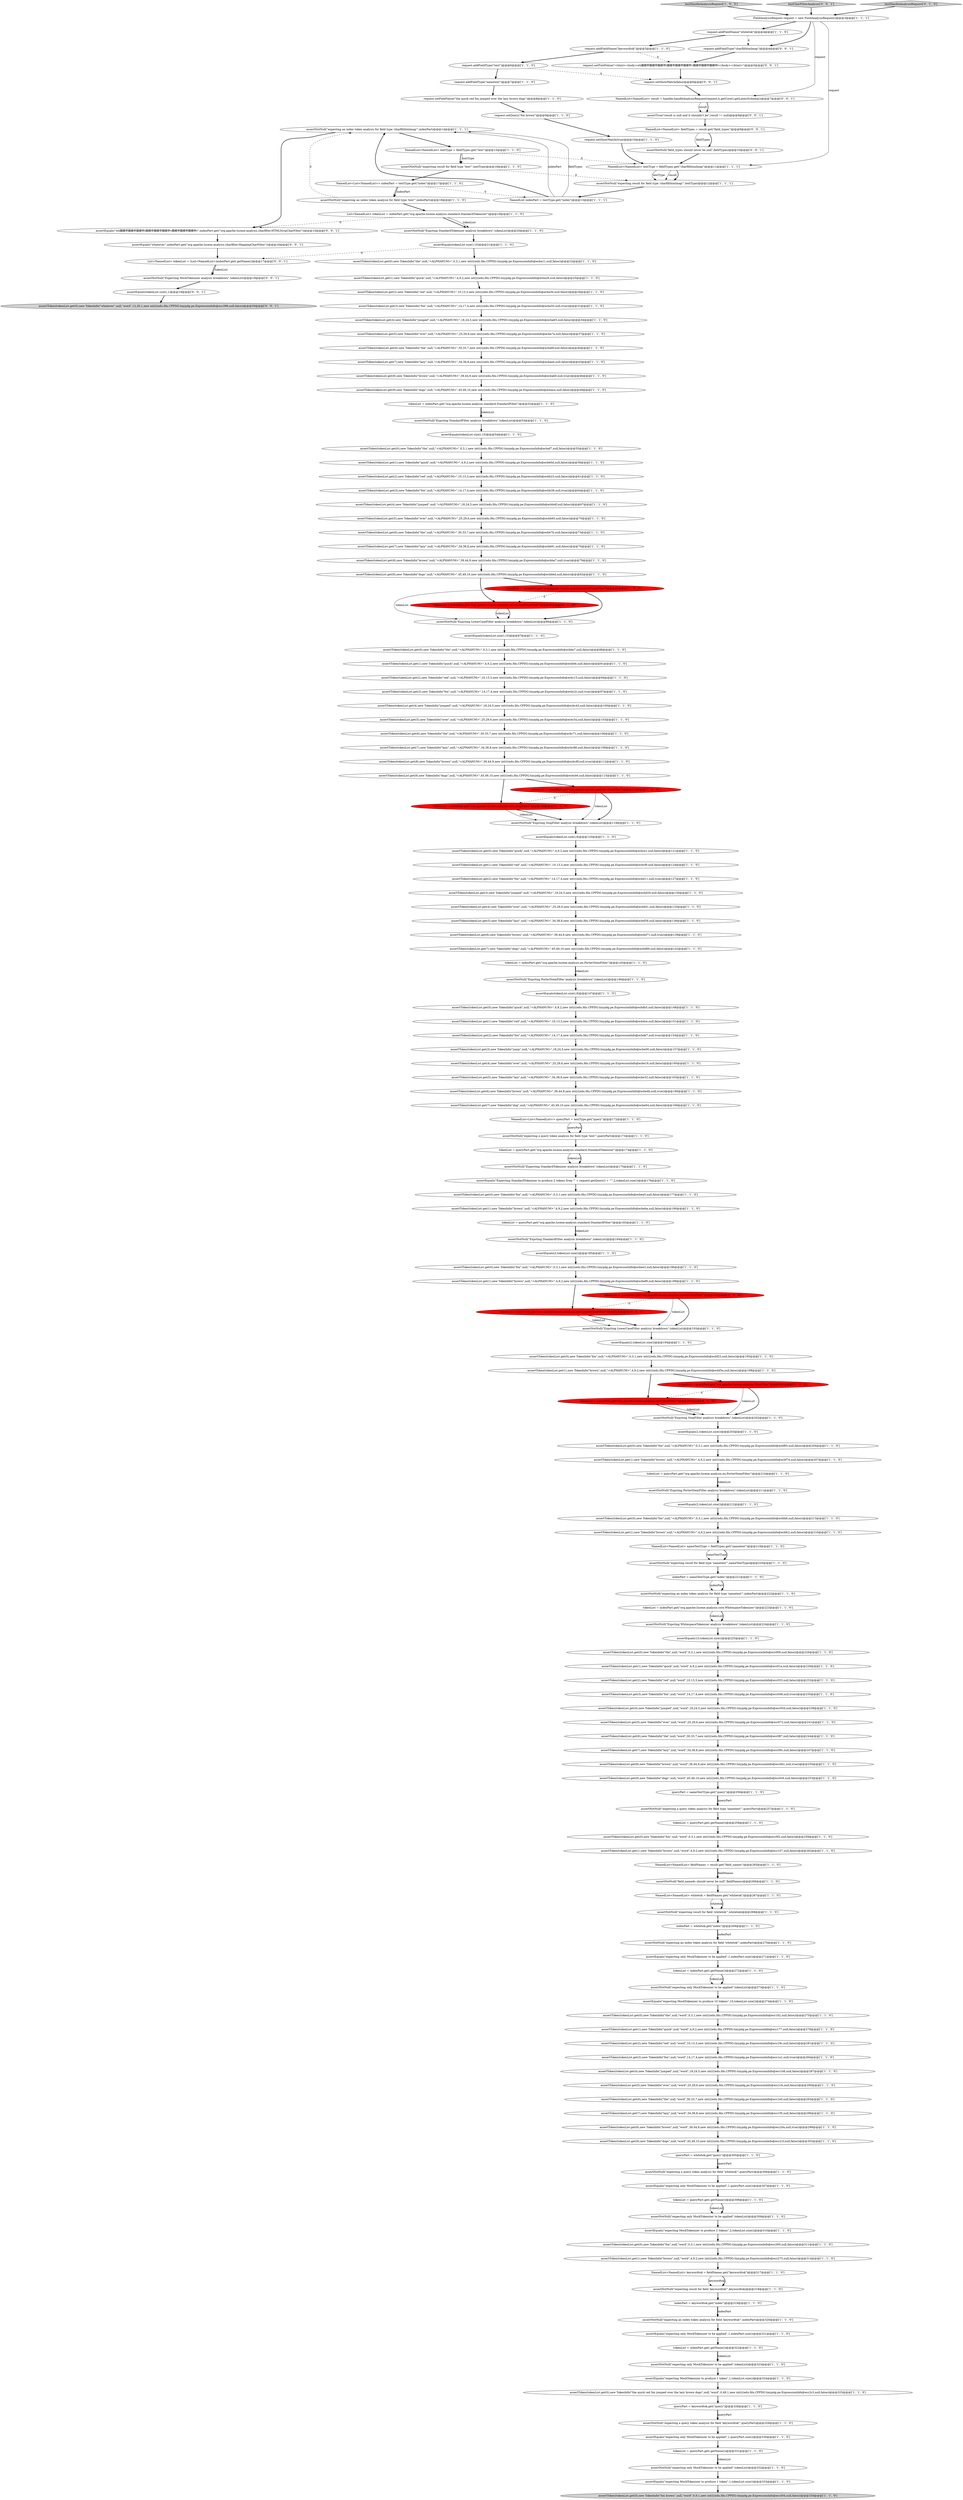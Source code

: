 digraph {
14 [style = filled, label = "tokenList = indexPart.get(\"org.apache.lucene.analysis.standard.StandardFilter\")@@@52@@@['1', '1', '0']", fillcolor = white, shape = ellipse image = "AAA0AAABBB1BBB"];
81 [style = filled, label = "assertToken(tokenList.get(7),new TokenInfo(\"lazy\",null,\"word\",34,38,8,new int((((edu.fdu.CPPDG.tinypdg.pe.ExpressionInfo@ecc1f5,null,false))@@@296@@@['1', '1', '0']", fillcolor = white, shape = ellipse image = "AAA0AAABBB1BBB"];
163 [style = filled, label = "assertToken(tokenList.get(1),new TokenInfo(\"quick\",null,\"word\",4,9,2,new int((((edu.fdu.CPPDG.tinypdg.pe.ExpressionInfo@ecc01e,null,false))@@@229@@@['1', '1', '0']", fillcolor = white, shape = ellipse image = "AAA0AAABBB1BBB"];
91 [style = filled, label = "assertToken(tokenList.get(8),new TokenInfo(\"brown\",null,\"word\",39,44,9,new int((((edu.fdu.CPPDG.tinypdg.pe.ExpressionInfo@ecc0b1,null,true))@@@250@@@['1', '1', '0']", fillcolor = white, shape = ellipse image = "AAA0AAABBB1BBB"];
143 [style = filled, label = "assertToken(tokenList.get(1),new TokenInfo(\"brown\",null,\"word\",4,9,2,new int((((edu.fdu.CPPDG.tinypdg.pe.ExpressionInfo@ecc107,null,false))@@@262@@@['1', '1', '0']", fillcolor = white, shape = ellipse image = "AAA0AAABBB1BBB"];
107 [style = filled, label = "assertToken(tokenList.get(5),new TokenInfo(\"over\",null,\"<ALPHANUM>\",25,29,6,new int((((edu.fdu.CPPDG.tinypdg.pe.ExpressionInfo@ecba7a,null,false))@@@37@@@['1', '1', '0']", fillcolor = white, shape = ellipse image = "AAA0AAABBB1BBB"];
188 [style = filled, label = "request.setFieldValue(\"<html><body>wh鐃緒申鐃緒申鐃緒申t鐃緒申鐃緒申鐃緒申v鐃緒申鐃緒申鐃緒申r</body></html>\")@@@5@@@['0', '0', '1']", fillcolor = white, shape = ellipse image = "AAA0AAABBB3BBB"];
59 [style = filled, label = "assertToken(tokenList.get(0),new TokenInfo(\"fox brown\",null,\"word\",0,9,1,new int((((edu.fdu.CPPDG.tinypdg.pe.ExpressionInfo@ecc304,null,false))@@@334@@@['1', '1', '0']", fillcolor = lightgray, shape = ellipse image = "AAA0AAABBB1BBB"];
189 [style = filled, label = "assertEquals(\"whatever\",indexPart.get(\"org.apache.lucene.analysis.charfilter.MappingCharFilter\"))@@@16@@@['0', '0', '1']", fillcolor = white, shape = ellipse image = "AAA0AAABBB3BBB"];
7 [style = filled, label = "assertToken(tokenList.get(3),new TokenInfo(\"fox\",null,\"<ALPHANUM>\",14,17,4,new int((((edu.fdu.CPPDG.tinypdg.pe.ExpressionInfo@ecba50,null,true))@@@31@@@['1', '1', '0']", fillcolor = white, shape = ellipse image = "AAA0AAABBB1BBB"];
0 [style = filled, label = "assertEquals(2,tokenList.size())@@@185@@@['1', '1', '0']", fillcolor = white, shape = ellipse image = "AAA0AAABBB1BBB"];
58 [style = filled, label = "assertToken(tokenList.get(1),new TokenInfo(\"brown\",null,\"<ALPHANUM>\",4,9,2,new int((((edu.fdu.CPPDG.tinypdg.pe.ExpressionInfo@ecbfc2,null,false))@@@216@@@['1', '1', '0']", fillcolor = white, shape = ellipse image = "AAA0AAABBB1BBB"];
45 [style = filled, label = "assertNotNull(\"expecting result for field type 'text'\",textType)@@@16@@@['1', '1', '0']", fillcolor = white, shape = ellipse image = "AAA0AAABBB1BBB"];
171 [style = filled, label = "tokenList = indexPart.get(\"org.apache.lucene.analysis.core.StopFilter\")@@@118@@@['0', '1', '0']", fillcolor = red, shape = ellipse image = "AAA1AAABBB2BBB"];
43 [style = filled, label = "assertToken(tokenList.get(1),new TokenInfo(\"brown\",null,\"<ALPHANUM>\",4,9,2,new int((((edu.fdu.CPPDG.tinypdg.pe.ExpressionInfo@ecbf3a,null,false))@@@198@@@['1', '1', '0']", fillcolor = white, shape = ellipse image = "AAA0AAABBB1BBB"];
88 [style = filled, label = "assertNotNull(\"Expcting StopFilter analysis breakdown\",tokenList)@@@119@@@['1', '1', '0']", fillcolor = white, shape = ellipse image = "AAA0AAABBB1BBB"];
148 [style = filled, label = "assertNotNull(\"expecting a query token analysis for field type 'text'\",queryPart)@@@173@@@['1', '1', '0']", fillcolor = white, shape = ellipse image = "AAA0AAABBB1BBB"];
156 [style = filled, label = "indexPart = whitetok.get(\"index\")@@@269@@@['1', '1', '0']", fillcolor = white, shape = ellipse image = "AAA0AAABBB1BBB"];
118 [style = filled, label = "assertNotNull(\"expecting only MockTokenizer to be applied\",tokenList)@@@332@@@['1', '1', '0']", fillcolor = white, shape = ellipse image = "AAA0AAABBB1BBB"];
123 [style = filled, label = "assertToken(tokenList.get(1),new TokenInfo(\"quick\",null,\"<ALPHANUM>\",4,9,2,new int((((edu.fdu.CPPDG.tinypdg.pe.ExpressionInfo@ecba26,null,false))@@@25@@@['1', '1', '0']", fillcolor = white, shape = ellipse image = "AAA0AAABBB1BBB"];
72 [style = filled, label = "tokenList = indexPart.get(.getName())@@@322@@@['1', '1', '0']", fillcolor = white, shape = ellipse image = "AAA0AAABBB1BBB"];
3 [style = filled, label = "assertToken(tokenList.get(6),new TokenInfo(\"the\",null,\"<ALPHANUM>\",30,33,7,new int((((edu.fdu.CPPDG.tinypdg.pe.ExpressionInfo@ecba8f,null,false))@@@40@@@['1', '1', '0']", fillcolor = white, shape = ellipse image = "AAA0AAABBB1BBB"];
46 [style = filled, label = "assertToken(tokenList.get(7),new TokenInfo(\"dog\",null,\"<ALPHANUM>\",45,49,10,new int((((edu.fdu.CPPDG.tinypdg.pe.ExpressionInfo@ecbe64,null,false))@@@169@@@['1', '1', '0']", fillcolor = white, shape = ellipse image = "AAA0AAABBB1BBB"];
65 [style = filled, label = "queryPart = whitetok.get(\"query\")@@@305@@@['1', '1', '0']", fillcolor = white, shape = ellipse image = "AAA0AAABBB1BBB"];
12 [style = filled, label = "testHandleAnalysisRequest['1', '0', '0']", fillcolor = lightgray, shape = diamond image = "AAA0AAABBB1BBB"];
136 [style = filled, label = "queryPart = keywordtok.get(\"query\")@@@328@@@['1', '1', '0']", fillcolor = white, shape = ellipse image = "AAA0AAABBB1BBB"];
26 [style = filled, label = "tokenList = indexPart.get(.getName())@@@272@@@['1', '1', '0']", fillcolor = white, shape = ellipse image = "AAA0AAABBB1BBB"];
19 [style = filled, label = "assertToken(tokenList.get(5),new TokenInfo(\"over\",null,\"<ALPHANUM>\",25,29,6,new int((((edu.fdu.CPPDG.tinypdg.pe.ExpressionInfo@ecbb65,null,false))@@@70@@@['1', '1', '0']", fillcolor = white, shape = ellipse image = "AAA0AAABBB1BBB"];
166 [style = filled, label = "NamedList<List<NamedList>> indexPart = textType.get(\"index\")@@@17@@@['1', '1', '0']", fillcolor = white, shape = ellipse image = "AAA0AAABBB1BBB"];
126 [style = filled, label = "assertEquals(tokenList.size(),10)@@@21@@@['1', '1', '0']", fillcolor = white, shape = ellipse image = "AAA0AAABBB1BBB"];
25 [style = filled, label = "assertEquals(\"expecting MockTokenizer to produce 2 tokens\",2,tokenList.size())@@@310@@@['1', '1', '0']", fillcolor = white, shape = ellipse image = "AAA0AAABBB1BBB"];
117 [style = filled, label = "assertNotNull(\"expecting a query token analysis for field type 'nametext'\",queryPart)@@@257@@@['1', '1', '0']", fillcolor = white, shape = ellipse image = "AAA0AAABBB1BBB"];
181 [style = filled, label = "NamedList<NamedList> result = handler.handleAnalysisRequest(request,h.getCore().getLatestSchema())@@@7@@@['0', '0', '1']", fillcolor = white, shape = ellipse image = "AAA0AAABBB3BBB"];
176 [style = filled, label = "List<NamedList> tokenList = (List<NamedList>)indexPart.get(.getName())@@@17@@@['0', '0', '1']", fillcolor = white, shape = ellipse image = "AAA0AAABBB3BBB"];
153 [style = filled, label = "assertToken(tokenList.get(3),new TokenInfo(\"jumped\",null,\"<ALPHANUM>\",18,24,5,new int((((edu.fdu.CPPDG.tinypdg.pe.ExpressionInfo@ecbd29,null,false))@@@130@@@['1', '1', '0']", fillcolor = white, shape = ellipse image = "AAA0AAABBB1BBB"];
57 [style = filled, label = "assertToken(tokenList.get(0),new TokenInfo(\"fox\",null,\"<ALPHANUM>\",0,3,1,new int((((edu.fdu.CPPDG.tinypdg.pe.ExpressionInfo@ecbf23,null,false))@@@195@@@['1', '1', '0']", fillcolor = white, shape = ellipse image = "AAA0AAABBB1BBB"];
77 [style = filled, label = "request.addFieldType(\"text\")@@@6@@@['1', '1', '0']", fillcolor = white, shape = ellipse image = "AAA0AAABBB1BBB"];
52 [style = filled, label = "assertToken(tokenList.get(8),new TokenInfo(\"brown\",null,\"<ALPHANUM>\",39,44,9,new int((((edu.fdu.CPPDG.tinypdg.pe.ExpressionInfo@ecbab9,null,true))@@@46@@@['1', '1', '0']", fillcolor = white, shape = ellipse image = "AAA0AAABBB1BBB"];
127 [style = filled, label = "assertToken(tokenList.get(9),new TokenInfo(\"dogs\",null,\"<ALPHANUM>\",45,49,10,new int((((edu.fdu.CPPDG.tinypdg.pe.ExpressionInfo@ecbbbd,null,false))@@@82@@@['1', '1', '0']", fillcolor = white, shape = ellipse image = "AAA0AAABBB1BBB"];
187 [style = filled, label = "NamedList<NamedList> fieldTypes = result.get(\"field_types\")@@@9@@@['0', '0', '1']", fillcolor = white, shape = ellipse image = "AAA0AAABBB3BBB"];
39 [style = filled, label = "assertToken(tokenList.get(8),new TokenInfo(\"brown\",null,\"word\",39,44,9,new int((((edu.fdu.CPPDG.tinypdg.pe.ExpressionInfo@ecc20a,null,true))@@@299@@@['1', '1', '0']", fillcolor = white, shape = ellipse image = "AAA0AAABBB1BBB"];
71 [style = filled, label = "assertToken(tokenList.get(1),new TokenInfo(\"brown\",null,\"<ALPHANUM>\",4,9,2,new int((((edu.fdu.CPPDG.tinypdg.pe.ExpressionInfo@ecbeba,null,false))@@@180@@@['1', '1', '0']", fillcolor = white, shape = ellipse image = "AAA0AAABBB1BBB"];
93 [style = filled, label = "tokenList = queryPart.get(.getName())@@@258@@@['1', '1', '0']", fillcolor = white, shape = ellipse image = "AAA0AAABBB1BBB"];
120 [style = filled, label = "assertNotNull(\"expecting result for field 'whitetok'\",whitetok)@@@268@@@['1', '1', '0']", fillcolor = white, shape = ellipse image = "AAA0AAABBB1BBB"];
85 [style = filled, label = "assertToken(tokenList.get(2),new TokenInfo(\"red\",null,\"word\",10,13,3,new int((((edu.fdu.CPPDG.tinypdg.pe.ExpressionInfo@ecc033,null,false))@@@232@@@['1', '1', '0']", fillcolor = white, shape = ellipse image = "AAA0AAABBB1BBB"];
144 [style = filled, label = "assertNotNull(\"expecting a query token analysis for field 'whitetok'\",queryPart)@@@306@@@['1', '1', '0']", fillcolor = white, shape = ellipse image = "AAA0AAABBB1BBB"];
152 [style = filled, label = "assertToken(tokenList.get(6),new TokenInfo(\"brown\",null,\"<ALPHANUM>\",39,44,9,new int((((edu.fdu.CPPDG.tinypdg.pe.ExpressionInfo@ecbd71,null,true))@@@139@@@['1', '1', '0']", fillcolor = white, shape = ellipse image = "AAA0AAABBB1BBB"];
64 [style = filled, label = "assertToken(tokenList.get(0),new TokenInfo(\"the quick red fox jumped over the lazy brown dogs\",null,\"word\",0,49,1,new int((((edu.fdu.CPPDG.tinypdg.pe.ExpressionInfo@ecc2c3,null,false))@@@325@@@['1', '1', '0']", fillcolor = white, shape = ellipse image = "AAA0AAABBB1BBB"];
182 [style = filled, label = "assertNotNull(\"field_types should never be null\",fieldTypes)@@@10@@@['0', '0', '1']", fillcolor = white, shape = ellipse image = "AAA0AAABBB3BBB"];
96 [style = filled, label = "assertToken(tokenList.get(0),new TokenInfo(\"the\",null,\"word\",0,3,1,new int((((edu.fdu.CPPDG.tinypdg.pe.ExpressionInfo@ecc009,null,false))@@@226@@@['1', '1', '0']", fillcolor = white, shape = ellipse image = "AAA0AAABBB1BBB"];
13 [style = filled, label = "assertToken(tokenList.get(7),new TokenInfo(\"lazy\",null,\"<ALPHANUM>\",34,38,8,new int((((edu.fdu.CPPDG.tinypdg.pe.ExpressionInfo@ecbc88,null,false))@@@109@@@['1', '1', '0']", fillcolor = white, shape = ellipse image = "AAA0AAABBB1BBB"];
30 [style = filled, label = "assertToken(tokenList.get(0),new TokenInfo(\"quick\",null,\"<ALPHANUM>\",4,9,2,new int((((edu.fdu.CPPDG.tinypdg.pe.ExpressionInfo@ecbce1,null,false))@@@121@@@['1', '1', '0']", fillcolor = white, shape = ellipse image = "AAA0AAABBB1BBB"];
20 [style = filled, label = "request.setFieldValue(\"the quick red fox jumped over the lazy brown dogs\")@@@8@@@['1', '1', '0']", fillcolor = white, shape = ellipse image = "AAA0AAABBB1BBB"];
116 [style = filled, label = "request.addFieldType(\"nametext\")@@@7@@@['1', '1', '0']", fillcolor = white, shape = ellipse image = "AAA0AAABBB1BBB"];
180 [style = filled, label = "request.addFieldType(\"charfilthtmlmap\")@@@4@@@['0', '0', '1']", fillcolor = white, shape = ellipse image = "AAA0AAABBB3BBB"];
92 [style = filled, label = "assertToken(tokenList.get(1),new TokenInfo(\"brown\",null,\"<ALPHANUM>\",4,9,2,new int((((edu.fdu.CPPDG.tinypdg.pe.ExpressionInfo@ecbef9,null,false))@@@189@@@['1', '1', '0']", fillcolor = white, shape = ellipse image = "AAA0AAABBB1BBB"];
134 [style = filled, label = "tokenList = queryPart.get(\"org.apache.lucene.analysis.standard.StandardTokenizer\")@@@174@@@['1', '1', '0']", fillcolor = white, shape = ellipse image = "AAA0AAABBB1BBB"];
165 [style = filled, label = "tokenList = queryPart.get(\"org.apache.lucene.analysis.standard.StandardFilter\")@@@183@@@['1', '1', '0']", fillcolor = white, shape = ellipse image = "AAA0AAABBB1BBB"];
51 [style = filled, label = "tokenList = indexPart.get(\"org.apache.lucene.analysis.LowerCaseFilter\")@@@85@@@['1', '0', '0']", fillcolor = red, shape = ellipse image = "AAA1AAABBB1BBB"];
18 [style = filled, label = "NamedList<NamedList> keywordtok = fieldNames.get(\"keywordtok\")@@@317@@@['1', '1', '0']", fillcolor = white, shape = ellipse image = "AAA0AAABBB1BBB"];
4 [style = filled, label = "assertToken(tokenList.get(6),new TokenInfo(\"the\",null,\"<ALPHANUM>\",30,33,7,new int((((edu.fdu.CPPDG.tinypdg.pe.ExpressionInfo@ecbb7b,null,false))@@@73@@@['1', '1', '0']", fillcolor = white, shape = ellipse image = "AAA0AAABBB1BBB"];
40 [style = filled, label = "assertToken(tokenList.get(3),new TokenInfo(\"fox\",null,\"<ALPHANUM>\",14,17,4,new int((((edu.fdu.CPPDG.tinypdg.pe.ExpressionInfo@ecbc2c,null,true))@@@97@@@['1', '1', '0']", fillcolor = white, shape = ellipse image = "AAA0AAABBB1BBB"];
8 [style = filled, label = "assertToken(tokenList.get(0),new TokenInfo(\"the\",null,\"<ALPHANUM>\",0,3,1,new int((((edu.fdu.CPPDG.tinypdg.pe.ExpressionInfo@ecbaf7,null,false))@@@55@@@['1', '1', '0']", fillcolor = white, shape = ellipse image = "AAA0AAABBB1BBB"];
178 [style = filled, label = "assertToken(tokenList.get(0),new TokenInfo(\"whatever\",null,\"word\",12,20,1,new int((((edu.fdu.CPPDG.tinypdg.pe.ExpressionInfo@ecc396,null,false))@@@20@@@['0', '0', '1']", fillcolor = lightgray, shape = ellipse image = "AAA0AAABBB3BBB"];
9 [style = filled, label = "assertToken(tokenList.get(3),new TokenInfo(\"fox\",null,\"<ALPHANUM>\",14,17,4,new int((((edu.fdu.CPPDG.tinypdg.pe.ExpressionInfo@ecbb39,null,true))@@@64@@@['1', '1', '0']", fillcolor = white, shape = ellipse image = "AAA0AAABBB1BBB"];
151 [style = filled, label = "assertToken(tokenList.get(1),new TokenInfo(\"quick\",null,\"<ALPHANUM>\",4,9,2,new int((((edu.fdu.CPPDG.tinypdg.pe.ExpressionInfo@ecbb0d,null,false))@@@58@@@['1', '1', '0']", fillcolor = white, shape = ellipse image = "AAA0AAABBB1BBB"];
110 [style = filled, label = "NamedList<NamedList> textType = fieldTypes.get(\"charfilthtmlmap\")@@@11@@@['1', '1', '1']", fillcolor = white, shape = ellipse image = "AAA0AAABBB1BBB"];
87 [style = filled, label = "assertToken(tokenList.get(4),new TokenInfo(\"jumped\",null,\"<ALPHANUM>\",18,24,5,new int((((edu.fdu.CPPDG.tinypdg.pe.ExpressionInfo@ecbc43,null,false))@@@100@@@['1', '1', '0']", fillcolor = white, shape = ellipse image = "AAA0AAABBB1BBB"];
169 [style = filled, label = "request.setQuery(\"fox brown\")@@@9@@@['1', '1', '0']", fillcolor = white, shape = ellipse image = "AAA0AAABBB1BBB"];
86 [style = filled, label = "assertToken(tokenList.get(4),new TokenInfo(\"over\",null,\"<ALPHANUM>\",25,29,6,new int((((edu.fdu.CPPDG.tinypdg.pe.ExpressionInfo@ecbd41,null,false))@@@133@@@['1', '1', '0']", fillcolor = white, shape = ellipse image = "AAA0AAABBB1BBB"];
31 [style = filled, label = "assertToken(tokenList.get(7),new TokenInfo(\"lazy\",null,\"<ALPHANUM>\",34,38,8,new int((((edu.fdu.CPPDG.tinypdg.pe.ExpressionInfo@ecbb91,null,false))@@@76@@@['1', '1', '0']", fillcolor = white, shape = ellipse image = "AAA0AAABBB1BBB"];
32 [style = filled, label = "assertToken(tokenList.get(0),new TokenInfo(\"quick\",null,\"<ALPHANUM>\",4,9,2,new int((((edu.fdu.CPPDG.tinypdg.pe.ExpressionInfo@ecbdb5,null,false))@@@148@@@['1', '1', '0']", fillcolor = white, shape = ellipse image = "AAA0AAABBB1BBB"];
48 [style = filled, label = "assertEquals(\"expecting only MockTokenizer to be applied\",1,indexPart.size())@@@321@@@['1', '1', '0']", fillcolor = white, shape = ellipse image = "AAA0AAABBB1BBB"];
114 [style = filled, label = "assertNotNull(\"expecting result for field type 'nametext'\",nameTextType)@@@220@@@['1', '1', '0']", fillcolor = white, shape = ellipse image = "AAA0AAABBB1BBB"];
129 [style = filled, label = "assertNotNull(\"expecting an index token analysis for field 'whitetok'\",indexPart)@@@270@@@['1', '1', '0']", fillcolor = white, shape = ellipse image = "AAA0AAABBB1BBB"];
36 [style = filled, label = "assertToken(tokenList.get(4),new TokenInfo(\"jumped\",null,\"<ALPHANUM>\",18,24,5,new int((((edu.fdu.CPPDG.tinypdg.pe.ExpressionInfo@ecba65,null,false))@@@34@@@['1', '1', '0']", fillcolor = white, shape = ellipse image = "AAA0AAABBB1BBB"];
101 [style = filled, label = "assertToken(tokenList.get(9),new TokenInfo(\"dogs\",null,\"<ALPHANUM>\",45,49,10,new int((((edu.fdu.CPPDG.tinypdg.pe.ExpressionInfo@ecbace,null,false))@@@49@@@['1', '1', '0']", fillcolor = white, shape = ellipse image = "AAA0AAABBB1BBB"];
56 [style = filled, label = "assertEquals(\"expecting only MockTokenizer to be applied\",1,indexPart.size())@@@271@@@['1', '1', '0']", fillcolor = white, shape = ellipse image = "AAA0AAABBB1BBB"];
76 [style = filled, label = "assertToken(tokenList.get(5),new TokenInfo(\"over\",null,\"<ALPHANUM>\",25,29,6,new int((((edu.fdu.CPPDG.tinypdg.pe.ExpressionInfo@ecbc5a,null,false))@@@103@@@['1', '1', '0']", fillcolor = white, shape = ellipse image = "AAA0AAABBB1BBB"];
10 [style = filled, label = "NamedList<NamedList> fieldNames = result.get(\"field_names\")@@@265@@@['1', '1', '0']", fillcolor = white, shape = ellipse image = "AAA0AAABBB1BBB"];
106 [style = filled, label = "assertNotNull(\"expecting an index token analysis for field type 'nametext'\",indexPart)@@@222@@@['1', '1', '0']", fillcolor = white, shape = ellipse image = "AAA0AAABBB1BBB"];
159 [style = filled, label = "assertToken(tokenList.get(0),new TokenInfo(\"the\",null,\"<ALPHANUM>\",0,3,1,new int((((edu.fdu.CPPDG.tinypdg.pe.ExpressionInfo@ecbbe7,null,false))@@@88@@@['1', '1', '0']", fillcolor = white, shape = ellipse image = "AAA0AAABBB1BBB"];
161 [style = filled, label = "assertEquals(tokenList.size(),8)@@@120@@@['1', '1', '0']", fillcolor = white, shape = ellipse image = "AAA0AAABBB1BBB"];
124 [style = filled, label = "assertToken(tokenList.get(3),new TokenInfo(\"jump\",null,\"<ALPHANUM>\",18,24,5,new int((((edu.fdu.CPPDG.tinypdg.pe.ExpressionInfo@ecbe00,null,false))@@@157@@@['1', '1', '0']", fillcolor = white, shape = ellipse image = "AAA0AAABBB1BBB"];
21 [style = filled, label = "assertEquals(tokenList.size(),10)@@@54@@@['1', '1', '0']", fillcolor = white, shape = ellipse image = "AAA0AAABBB1BBB"];
49 [style = filled, label = "assertNotNull(\"Expcting PorterStemFilter analysis breakdown\",tokenList)@@@146@@@['1', '1', '0']", fillcolor = white, shape = ellipse image = "AAA0AAABBB1BBB"];
142 [style = filled, label = "queryPart = nameTextType.get(\"query\")@@@256@@@['1', '1', '0']", fillcolor = white, shape = ellipse image = "AAA0AAABBB1BBB"];
170 [style = filled, label = "assertEquals(\"expecting MockTokenizer to produce 1 token\",1,tokenList.size())@@@324@@@['1', '1', '0']", fillcolor = white, shape = ellipse image = "AAA0AAABBB1BBB"];
55 [style = filled, label = "assertNotNull(\"Expcting PorterStemFilter analysis breakdown\",tokenList)@@@211@@@['1', '1', '0']", fillcolor = white, shape = ellipse image = "AAA0AAABBB1BBB"];
34 [style = filled, label = "assertToken(tokenList.get(7),new TokenInfo(\"dogs\",null,\"<ALPHANUM>\",45,49,10,new int((((edu.fdu.CPPDG.tinypdg.pe.ExpressionInfo@ecbd89,null,false))@@@142@@@['1', '1', '0']", fillcolor = white, shape = ellipse image = "AAA0AAABBB1BBB"];
63 [style = filled, label = "assertEquals(10,tokenList.size())@@@225@@@['1', '1', '0']", fillcolor = white, shape = ellipse image = "AAA0AAABBB1BBB"];
149 [style = filled, label = "assertEquals(\"expecting only MockTokenizer to be applied\",1,queryPart.size())@@@330@@@['1', '1', '0']", fillcolor = white, shape = ellipse image = "AAA0AAABBB1BBB"];
1 [style = filled, label = "assertToken(tokenList.get(6),new TokenInfo(\"the\",null,\"word\",30,33,7,new int((((edu.fdu.CPPDG.tinypdg.pe.ExpressionInfo@ecc087,null,false))@@@244@@@['1', '1', '0']", fillcolor = white, shape = ellipse image = "AAA0AAABBB1BBB"];
184 [style = filled, label = "assertEquals(\"wh鐃緒申鐃緒申鐃緒申t鐃緒申鐃緒申鐃緒申v鐃緒申鐃緒申鐃緒申r\",indexPart.get(\"org.apache.lucene.analysis.charfilter.HTMLStripCharFilter\"))@@@15@@@['0', '0', '1']", fillcolor = white, shape = ellipse image = "AAA0AAABBB3BBB"];
155 [style = filled, label = "assertToken(tokenList.get(1),new TokenInfo(\"red\",null,\"<ALPHANUM>\",10,13,3,new int((((edu.fdu.CPPDG.tinypdg.pe.ExpressionInfo@ecbcf9,null,false))@@@124@@@['1', '1', '0']", fillcolor = white, shape = ellipse image = "AAA0AAABBB1BBB"];
160 [style = filled, label = "assertToken(tokenList.get(2),new TokenInfo(\"red\",null,\"<ALPHANUM>\",10,13,3,new int((((edu.fdu.CPPDG.tinypdg.pe.ExpressionInfo@ecbc15,null,false))@@@94@@@['1', '1', '0']", fillcolor = white, shape = ellipse image = "AAA0AAABBB1BBB"];
128 [style = filled, label = "indexPart = nameTextType.get(\"index\")@@@221@@@['1', '1', '0']", fillcolor = white, shape = ellipse image = "AAA0AAABBB1BBB"];
125 [style = filled, label = "assertToken(tokenList.get(0),new TokenInfo(\"the\",null,\"<ALPHANUM>\",0,3,1,new int((((edu.fdu.CPPDG.tinypdg.pe.ExpressionInfo@ecba11,null,false))@@@22@@@['1', '1', '0']", fillcolor = white, shape = ellipse image = "AAA0AAABBB1BBB"];
162 [style = filled, label = "assertToken(tokenList.get(8),new TokenInfo(\"brown\",null,\"<ALPHANUM>\",39,44,9,new int((((edu.fdu.CPPDG.tinypdg.pe.ExpressionInfo@ecbc9f,null,true))@@@112@@@['1', '1', '0']", fillcolor = white, shape = ellipse image = "AAA0AAABBB1BBB"];
24 [style = filled, label = "tokenList = indexPart.get(\"org.apache.lucene.analysis.en.PorterStemFilter\")@@@145@@@['1', '1', '0']", fillcolor = white, shape = ellipse image = "AAA0AAABBB1BBB"];
89 [style = filled, label = "assertNotNull(\"Expcting StandardTokenizer analysis breakdown\",tokenList)@@@20@@@['1', '1', '0']", fillcolor = white, shape = ellipse image = "AAA0AAABBB1BBB"];
139 [style = filled, label = "assertToken(tokenList.get(2),new TokenInfo(\"red\",null,\"<ALPHANUM>\",10,13,3,new int((((edu.fdu.CPPDG.tinypdg.pe.ExpressionInfo@ecbb23,null,false))@@@61@@@['1', '1', '0']", fillcolor = white, shape = ellipse image = "AAA0AAABBB1BBB"];
68 [style = filled, label = "assertEquals(\"expecting MockTokenizer to produce 10 tokens\",10,tokenList.size())@@@274@@@['1', '1', '0']", fillcolor = white, shape = ellipse image = "AAA0AAABBB1BBB"];
138 [style = filled, label = "assertToken(tokenList.get(0),new TokenInfo(\"fox\",null,\"<ALPHANUM>\",0,3,1,new int((((edu.fdu.CPPDG.tinypdg.pe.ExpressionInfo@ecbfa9,null,false))@@@213@@@['1', '1', '0']", fillcolor = white, shape = ellipse image = "AAA0AAABBB1BBB"];
113 [style = filled, label = "assertNotNull(\"Expecting StandardTokenizer analysis breakdown\",tokenList)@@@175@@@['1', '1', '0']", fillcolor = white, shape = ellipse image = "AAA0AAABBB1BBB"];
172 [style = filled, label = "tokenList = indexPart.get(\"org.apache.lucene.analysis.core.LowerCaseFilter\")@@@85@@@['0', '1', '0']", fillcolor = red, shape = ellipse image = "AAA1AAABBB2BBB"];
16 [style = filled, label = "assertToken(tokenList.get(6),new TokenInfo(\"brown\",null,\"<ALPHANUM>\",39,44,9,new int((((edu.fdu.CPPDG.tinypdg.pe.ExpressionInfo@ecbe4b,null,true))@@@166@@@['1', '1', '0']", fillcolor = white, shape = ellipse image = "AAA0AAABBB1BBB"];
174 [style = filled, label = "tokenList = queryPart.get(\"org.apache.lucene.analysis.core.StopFilter\")@@@201@@@['0', '1', '0']", fillcolor = red, shape = ellipse image = "AAA1AAABBB2BBB"];
2 [style = filled, label = "assertToken(tokenList.get(9),new TokenInfo(\"dogs\",null,\"word\",45,49,10,new int((((edu.fdu.CPPDG.tinypdg.pe.ExpressionInfo@ecc0c6,null,false))@@@253@@@['1', '1', '0']", fillcolor = white, shape = ellipse image = "AAA0AAABBB1BBB"];
11 [style = filled, label = "assertNotNull(\"expecting a query token analysis for field 'keywordtok'\",queryPart)@@@329@@@['1', '1', '0']", fillcolor = white, shape = ellipse image = "AAA0AAABBB1BBB"];
186 [style = filled, label = "assertEquals(tokenList.size(),1)@@@19@@@['0', '0', '1']", fillcolor = white, shape = ellipse image = "AAA0AAABBB3BBB"];
35 [style = filled, label = "assertToken(tokenList.get(6),new TokenInfo(\"the\",null,\"word\",30,33,7,new int((((edu.fdu.CPPDG.tinypdg.pe.ExpressionInfo@ecc1e0,null,false))@@@293@@@['1', '1', '0']", fillcolor = white, shape = ellipse image = "AAA0AAABBB1BBB"];
80 [style = filled, label = "assertToken(tokenList.get(5),new TokenInfo(\"lazy\",null,\"<ALPHANUM>\",34,38,8,new int((((edu.fdu.CPPDG.tinypdg.pe.ExpressionInfo@ecbd59,null,false))@@@136@@@['1', '1', '0']", fillcolor = white, shape = ellipse image = "AAA0AAABBB1BBB"];
17 [style = filled, label = "tokenList = queryPart.get(.getName())@@@331@@@['1', '1', '0']", fillcolor = white, shape = ellipse image = "AAA0AAABBB1BBB"];
122 [style = filled, label = "assertNotNull(\"expecting an index token analysis for field 'keywordtok'\",indexPart)@@@320@@@['1', '1', '0']", fillcolor = white, shape = ellipse image = "AAA0AAABBB1BBB"];
74 [style = filled, label = "assertEquals(\"Expecting StandardTokenizer to produce 2 tokens from '\" + request.getQuery() + \"'\",2,tokenList.size())@@@176@@@['1', '1', '0']", fillcolor = white, shape = ellipse image = "AAA0AAABBB1BBB"];
130 [style = filled, label = "assertNotNull(\"expecting only MockTokenizer to be applied\",tokenList)@@@273@@@['1', '1', '0']", fillcolor = white, shape = ellipse image = "AAA0AAABBB1BBB"];
15 [style = filled, label = "assertToken(tokenList.get(8),new TokenInfo(\"brown\",null,\"<ALPHANUM>\",39,44,9,new int((((edu.fdu.CPPDG.tinypdg.pe.ExpressionInfo@ecbba7,null,true))@@@79@@@['1', '1', '0']", fillcolor = white, shape = ellipse image = "AAA0AAABBB1BBB"];
167 [style = filled, label = "assertEquals(tokenList.size(),10)@@@87@@@['1', '1', '0']", fillcolor = white, shape = ellipse image = "AAA0AAABBB1BBB"];
147 [style = filled, label = "assertToken(tokenList.get(2),new TokenInfo(\"fox\",null,\"<ALPHANUM>\",14,17,4,new int((((edu.fdu.CPPDG.tinypdg.pe.ExpressionInfo@ecbd11,null,true))@@@127@@@['1', '1', '0']", fillcolor = white, shape = ellipse image = "AAA0AAABBB1BBB"];
157 [style = filled, label = "assertToken(tokenList.get(7),new TokenInfo(\"lazy\",null,\"<ALPHANUM>\",34,38,8,new int((((edu.fdu.CPPDG.tinypdg.pe.ExpressionInfo@ecbaa4,null,false))@@@43@@@['1', '1', '0']", fillcolor = white, shape = ellipse image = "AAA0AAABBB1BBB"];
145 [style = filled, label = "assertToken(tokenList.get(1),new TokenInfo(\"quick\",null,\"<ALPHANUM>\",4,9,2,new int((((edu.fdu.CPPDG.tinypdg.pe.ExpressionInfo@ecbbfe,null,false))@@@91@@@['1', '1', '0']", fillcolor = white, shape = ellipse image = "AAA0AAABBB1BBB"];
54 [style = filled, label = "request.addFieldName(\"keywordtok\")@@@5@@@['1', '1', '0']", fillcolor = white, shape = ellipse image = "AAA0AAABBB1BBB"];
104 [style = filled, label = "assertToken(tokenList.get(5),new TokenInfo(\"over\",null,\"word\",25,29,6,new int((((edu.fdu.CPPDG.tinypdg.pe.ExpressionInfo@ecc1cb,null,false))@@@290@@@['1', '1', '0']", fillcolor = white, shape = ellipse image = "AAA0AAABBB1BBB"];
83 [style = filled, label = "tokenList = queryPart.get(\"org.apache.lucene.analysis.en.PorterStemFilter\")@@@210@@@['1', '1', '0']", fillcolor = white, shape = ellipse image = "AAA0AAABBB1BBB"];
60 [style = filled, label = "assertToken(tokenList.get(1),new TokenInfo(\"brown\",null,\"<ALPHANUM>\",4,9,2,new int((((edu.fdu.CPPDG.tinypdg.pe.ExpressionInfo@ecbf7d,null,false))@@@207@@@['1', '1', '0']", fillcolor = white, shape = ellipse image = "AAA0AAABBB1BBB"];
50 [style = filled, label = "assertEquals(2,tokenList.size())@@@194@@@['1', '1', '0']", fillcolor = white, shape = ellipse image = "AAA0AAABBB1BBB"];
70 [style = filled, label = "assertToken(tokenList.get(0),new TokenInfo(\"fox\",null,\"<ALPHANUM>\",0,3,1,new int((((edu.fdu.CPPDG.tinypdg.pe.ExpressionInfo@ecbea5,null,false))@@@177@@@['1', '1', '0']", fillcolor = white, shape = ellipse image = "AAA0AAABBB1BBB"];
84 [style = filled, label = "assertToken(tokenList.get(0),new TokenInfo(\"fox\",null,\"word\",0,3,1,new int((((edu.fdu.CPPDG.tinypdg.pe.ExpressionInfo@ecc260,null,false))@@@311@@@['1', '1', '0']", fillcolor = white, shape = ellipse image = "AAA0AAABBB1BBB"];
131 [style = filled, label = "assertToken(tokenList.get(0),new TokenInfo(\"the\",null,\"word\",0,3,1,new int((((edu.fdu.CPPDG.tinypdg.pe.ExpressionInfo@ecc162,null,false))@@@275@@@['1', '1', '0']", fillcolor = white, shape = ellipse image = "AAA0AAABBB1BBB"];
105 [style = filled, label = "assertEquals(2,tokenList.size())@@@203@@@['1', '1', '0']", fillcolor = white, shape = ellipse image = "AAA0AAABBB1BBB"];
100 [style = filled, label = "assertEquals(2,tokenList.size())@@@212@@@['1', '1', '0']", fillcolor = white, shape = ellipse image = "AAA0AAABBB1BBB"];
185 [style = filled, label = "testCharFilterAnalysis['0', '0', '1']", fillcolor = lightgray, shape = diamond image = "AAA0AAABBB3BBB"];
28 [style = filled, label = "assertEquals(\"expecting MockTokenizer to produce 1 token\",1,tokenList.size())@@@333@@@['1', '1', '0']", fillcolor = white, shape = ellipse image = "AAA0AAABBB1BBB"];
73 [style = filled, label = "assertNotNull(\"Expcting StandardFilter analysis breakdown\",tokenList)@@@53@@@['1', '1', '0']", fillcolor = white, shape = ellipse image = "AAA0AAABBB1BBB"];
115 [style = filled, label = "NamedList indexPart = textType.get(\"index\")@@@13@@@['1', '1', '1']", fillcolor = white, shape = ellipse image = "AAA0AAABBB1BBB"];
47 [style = filled, label = "assertToken(tokenList.get(1),new TokenInfo(\"brown\",null,\"word\",4,9,2,new int((((edu.fdu.CPPDG.tinypdg.pe.ExpressionInfo@ecc275,null,false))@@@314@@@['1', '1', '0']", fillcolor = white, shape = ellipse image = "AAA0AAABBB1BBB"];
133 [style = filled, label = "assertToken(tokenList.get(3),new TokenInfo(\"fox\",null,\"word\",14,17,4,new int((((edu.fdu.CPPDG.tinypdg.pe.ExpressionInfo@ecc1a1,null,true))@@@284@@@['1', '1', '0']", fillcolor = white, shape = ellipse image = "AAA0AAABBB1BBB"];
42 [style = filled, label = "assertToken(tokenList.get(1),new TokenInfo(\"red\",null,\"<ALPHANUM>\",10,13,3,new int((((edu.fdu.CPPDG.tinypdg.pe.ExpressionInfo@ecbdce,null,false))@@@151@@@['1', '1', '0']", fillcolor = white, shape = ellipse image = "AAA0AAABBB1BBB"];
173 [style = filled, label = "tokenList = queryPart.get(\"org.apache.lucene.analysis.core.LowerCaseFilter\")@@@192@@@['0', '1', '0']", fillcolor = red, shape = ellipse image = "AAA1AAABBB2BBB"];
95 [style = filled, label = "assertToken(tokenList.get(1),new TokenInfo(\"quick\",null,\"word\",4,9,2,new int((((edu.fdu.CPPDG.tinypdg.pe.ExpressionInfo@ecc177,null,false))@@@278@@@['1', '1', '0']", fillcolor = white, shape = ellipse image = "AAA0AAABBB1BBB"];
135 [style = filled, label = "assertToken(tokenList.get(4),new TokenInfo(\"jumped\",null,\"word\",18,24,5,new int((((edu.fdu.CPPDG.tinypdg.pe.ExpressionInfo@ecc1b6,null,false))@@@287@@@['1', '1', '0']", fillcolor = white, shape = ellipse image = "AAA0AAABBB1BBB"];
29 [style = filled, label = "assertNotNull(\"expecting result for field 'keywordtok'\",keywordtok)@@@318@@@['1', '1', '0']", fillcolor = white, shape = ellipse image = "AAA0AAABBB1BBB"];
109 [style = filled, label = "request.setShowMatch(true)@@@10@@@['1', '1', '0']", fillcolor = white, shape = ellipse image = "AAA0AAABBB1BBB"];
38 [style = filled, label = "assertEquals(tokenList.size(),8)@@@147@@@['1', '1', '0']", fillcolor = white, shape = ellipse image = "AAA0AAABBB1BBB"];
98 [style = filled, label = "NamedList<NamedList> whitetok = fieldNames.get(\"whitetok\")@@@267@@@['1', '1', '0']", fillcolor = white, shape = ellipse image = "AAA0AAABBB1BBB"];
175 [style = filled, label = "testHandleAnalysisRequest['0', '1', '0']", fillcolor = lightgray, shape = diamond image = "AAA0AAABBB2BBB"];
168 [style = filled, label = "indexPart = keywordtok.get(\"index\")@@@319@@@['1', '1', '0']", fillcolor = white, shape = ellipse image = "AAA0AAABBB1BBB"];
121 [style = filled, label = "assertEquals(\"expecting only MockTokenizer to be applied\",1,queryPart.size())@@@307@@@['1', '1', '0']", fillcolor = white, shape = ellipse image = "AAA0AAABBB1BBB"];
75 [style = filled, label = "assertToken(tokenList.get(2),new TokenInfo(\"red\",null,\"word\",10,13,3,new int((((edu.fdu.CPPDG.tinypdg.pe.ExpressionInfo@ecc18c,null,false))@@@281@@@['1', '1', '0']", fillcolor = white, shape = ellipse image = "AAA0AAABBB1BBB"];
97 [style = filled, label = "tokenList = indexPart.get(\"org.apache.lucene.analysis.core.WhitespaceTokenizer\")@@@223@@@['1', '1', '0']", fillcolor = white, shape = ellipse image = "AAA0AAABBB1BBB"];
146 [style = filled, label = "assertToken(tokenList.get(9),new TokenInfo(\"dogs\",null,\"<ALPHANUM>\",45,49,10,new int((((edu.fdu.CPPDG.tinypdg.pe.ExpressionInfo@ecbcb6,null,false))@@@115@@@['1', '1', '0']", fillcolor = white, shape = ellipse image = "AAA0AAABBB1BBB"];
67 [style = filled, label = "NamedList<NamedList> nameTextType = fieldTypes.get(\"nametext\")@@@219@@@['1', '1', '0']", fillcolor = white, shape = ellipse image = "AAA0AAABBB1BBB"];
94 [style = filled, label = "assertToken(tokenList.get(2),new TokenInfo(\"fox\",null,\"<ALPHANUM>\",14,17,4,new int((((edu.fdu.CPPDG.tinypdg.pe.ExpressionInfo@ecbde7,null,true))@@@154@@@['1', '1', '0']", fillcolor = white, shape = ellipse image = "AAA0AAABBB1BBB"];
164 [style = filled, label = "assertNotNull(\"field_nameds should never be null\",fieldNames)@@@266@@@['1', '1', '0']", fillcolor = white, shape = ellipse image = "AAA0AAABBB1BBB"];
158 [style = filled, label = "assertToken(tokenList.get(0),new TokenInfo(\"fox\",null,\"<ALPHANUM>\",0,3,1,new int((((edu.fdu.CPPDG.tinypdg.pe.ExpressionInfo@ecbf65,null,false))@@@204@@@['1', '1', '0']", fillcolor = white, shape = ellipse image = "AAA0AAABBB1BBB"];
82 [style = filled, label = "assertNotNull(\"expecting only MockTokenizer to be applied\",tokenList)@@@323@@@['1', '1', '0']", fillcolor = white, shape = ellipse image = "AAA0AAABBB1BBB"];
111 [style = filled, label = "NamedList<List<NamedList>> queryPart = textType.get(\"query\")@@@172@@@['1', '1', '0']", fillcolor = white, shape = ellipse image = "AAA0AAABBB1BBB"];
102 [style = filled, label = "assertNotNull(\"expecting an index token analysis for field type 'charfilthtmlmap'\",indexPart)@@@14@@@['1', '1', '1']", fillcolor = white, shape = ellipse image = "AAA0AAABBB1BBB"];
108 [style = filled, label = "tokenList = queryPart.get(.getName())@@@308@@@['1', '1', '0']", fillcolor = white, shape = ellipse image = "AAA0AAABBB1BBB"];
79 [style = filled, label = "tokenList = indexPart.get(\"org.apache.lucene.analysis.StopFilter\")@@@118@@@['1', '0', '0']", fillcolor = red, shape = ellipse image = "AAA1AAABBB1BBB"];
61 [style = filled, label = "assertToken(tokenList.get(3),new TokenInfo(\"fox\",null,\"word\",14,17,4,new int((((edu.fdu.CPPDG.tinypdg.pe.ExpressionInfo@ecc048,null,true))@@@235@@@['1', '1', '0']", fillcolor = white, shape = ellipse image = "AAA0AAABBB1BBB"];
5 [style = filled, label = "assertNotNull(\"Expcting LowerCaseFilter analysis breakdown\",tokenList)@@@86@@@['1', '1', '0']", fillcolor = white, shape = ellipse image = "AAA0AAABBB1BBB"];
33 [style = filled, label = "FieldAnalysisRequest request = new FieldAnalysisRequest()@@@3@@@['1', '1', '1']", fillcolor = white, shape = ellipse image = "AAA0AAABBB1BBB"];
150 [style = filled, label = "assertToken(tokenList.get(2),new TokenInfo(\"red\",null,\"<ALPHANUM>\",10,13,3,new int((((edu.fdu.CPPDG.tinypdg.pe.ExpressionInfo@ecba3b,null,false))@@@28@@@['1', '1', '0']", fillcolor = white, shape = ellipse image = "AAA0AAABBB1BBB"];
179 [style = filled, label = "request.setShowMatch(false)@@@6@@@['0', '0', '1']", fillcolor = white, shape = ellipse image = "AAA0AAABBB3BBB"];
183 [style = filled, label = "assertTrue(\"result is null and it shouldn't be\",result != null)@@@8@@@['0', '0', '1']", fillcolor = white, shape = ellipse image = "AAA0AAABBB3BBB"];
27 [style = filled, label = "assertToken(tokenList.get(4),new TokenInfo(\"over\",null,\"<ALPHANUM>\",25,29,6,new int((((edu.fdu.CPPDG.tinypdg.pe.ExpressionInfo@ecbe19,null,false))@@@160@@@['1', '1', '0']", fillcolor = white, shape = ellipse image = "AAA0AAABBB1BBB"];
140 [style = filled, label = "assertToken(tokenList.get(6),new TokenInfo(\"the\",null,\"<ALPHANUM>\",30,33,7,new int((((edu.fdu.CPPDG.tinypdg.pe.ExpressionInfo@ecbc71,null,false))@@@106@@@['1', '1', '0']", fillcolor = white, shape = ellipse image = "AAA0AAABBB1BBB"];
23 [style = filled, label = "assertToken(tokenList.get(7),new TokenInfo(\"lazy\",null,\"word\",34,38,8,new int((((edu.fdu.CPPDG.tinypdg.pe.ExpressionInfo@ecc09c,null,false))@@@247@@@['1', '1', '0']", fillcolor = white, shape = ellipse image = "AAA0AAABBB1BBB"];
69 [style = filled, label = "assertToken(tokenList.get(4),new TokenInfo(\"jumped\",null,\"word\",18,24,5,new int((((edu.fdu.CPPDG.tinypdg.pe.ExpressionInfo@ecc05d,null,false))@@@238@@@['1', '1', '0']", fillcolor = white, shape = ellipse image = "AAA0AAABBB1BBB"];
37 [style = filled, label = "assertNotNull(\"expecting result for field type 'charfilthtmlmap'\",textType)@@@12@@@['1', '1', '1']", fillcolor = white, shape = ellipse image = "AAA0AAABBB1BBB"];
78 [style = filled, label = "assertNotNull(\"Expcting StopFilter analysis breakdown\",tokenList)@@@202@@@['1', '1', '0']", fillcolor = white, shape = ellipse image = "AAA0AAABBB1BBB"];
99 [style = filled, label = "NamedList<NamedList> textType = fieldTypes.get(\"text\")@@@15@@@['1', '1', '0']", fillcolor = white, shape = ellipse image = "AAA0AAABBB1BBB"];
132 [style = filled, label = "assertNotNull(\"expecting an index token analysis for field type 'text'\",indexPart)@@@18@@@['1', '1', '0']", fillcolor = white, shape = ellipse image = "AAA0AAABBB1BBB"];
22 [style = filled, label = "assertToken(tokenList.get(5),new TokenInfo(\"over\",null,\"word\",25,29,6,new int((((edu.fdu.CPPDG.tinypdg.pe.ExpressionInfo@ecc072,null,false))@@@241@@@['1', '1', '0']", fillcolor = white, shape = ellipse image = "AAA0AAABBB1BBB"];
62 [style = filled, label = "assertToken(tokenList.get(5),new TokenInfo(\"lazi\",null,\"<ALPHANUM>\",34,38,8,new int((((edu.fdu.CPPDG.tinypdg.pe.ExpressionInfo@ecbe32,null,false))@@@163@@@['1', '1', '0']", fillcolor = white, shape = ellipse image = "AAA0AAABBB1BBB"];
103 [style = filled, label = "assertToken(tokenList.get(0),new TokenInfo(\"fox\",null,\"word\",0,3,1,new int((((edu.fdu.CPPDG.tinypdg.pe.ExpressionInfo@ecc0f2,null,false))@@@259@@@['1', '1', '0']", fillcolor = white, shape = ellipse image = "AAA0AAABBB1BBB"];
119 [style = filled, label = "assertToken(tokenList.get(4),new TokenInfo(\"jumped\",null,\"<ALPHANUM>\",18,24,5,new int((((edu.fdu.CPPDG.tinypdg.pe.ExpressionInfo@ecbb4f,null,false))@@@67@@@['1', '1', '0']", fillcolor = white, shape = ellipse image = "AAA0AAABBB1BBB"];
137 [style = filled, label = "tokenList = queryPart.get(\"org.apache.lucene.analysis.StopFilter\")@@@201@@@['1', '0', '0']", fillcolor = red, shape = ellipse image = "AAA1AAABBB1BBB"];
177 [style = filled, label = "assertNotNull(\"Expecting MockTokenizer analysis breakdown\",tokenList)@@@18@@@['0', '0', '1']", fillcolor = white, shape = ellipse image = "AAA0AAABBB3BBB"];
6 [style = filled, label = "assertNotNull(\"expecting only MockTokenizer to be applied\",tokenList)@@@309@@@['1', '1', '0']", fillcolor = white, shape = ellipse image = "AAA0AAABBB1BBB"];
66 [style = filled, label = "request.addFieldName(\"whitetok\")@@@4@@@['1', '1', '0']", fillcolor = white, shape = ellipse image = "AAA0AAABBB1BBB"];
41 [style = filled, label = "assertNotNull(\"Expcting LowerCaseFilter analysis breakdown\",tokenList)@@@193@@@['1', '1', '0']", fillcolor = white, shape = ellipse image = "AAA0AAABBB1BBB"];
141 [style = filled, label = "tokenList = queryPart.get(\"org.apache.lucene.analysis.LowerCaseFilter\")@@@192@@@['1', '0', '0']", fillcolor = red, shape = ellipse image = "AAA1AAABBB1BBB"];
53 [style = filled, label = "assertToken(tokenList.get(0),new TokenInfo(\"fox\",null,\"<ALPHANUM>\",0,3,1,new int((((edu.fdu.CPPDG.tinypdg.pe.ExpressionInfo@ecbee3,null,false))@@@186@@@['1', '1', '0']", fillcolor = white, shape = ellipse image = "AAA0AAABBB1BBB"];
90 [style = filled, label = "List<NamedList> tokenList = indexPart.get(\"org.apache.lucene.analysis.standard.StandardTokenizer\")@@@19@@@['1', '1', '0']", fillcolor = white, shape = ellipse image = "AAA0AAABBB1BBB"];
154 [style = filled, label = "assertNotNull(\"Expcting StandardFilter analysis breakdown\",tokenList)@@@184@@@['1', '1', '0']", fillcolor = white, shape = ellipse image = "AAA0AAABBB1BBB"];
112 [style = filled, label = "assertNotNull(\"Expcting WhitespaceTokenizer analysis breakdown\",tokenList)@@@224@@@['1', '1', '0']", fillcolor = white, shape = ellipse image = "AAA0AAABBB1BBB"];
44 [style = filled, label = "assertToken(tokenList.get(9),new TokenInfo(\"dogs\",null,\"word\",45,49,10,new int((((edu.fdu.CPPDG.tinypdg.pe.ExpressionInfo@ecc21f,null,false))@@@302@@@['1', '1', '0']", fillcolor = white, shape = ellipse image = "AAA0AAABBB1BBB"];
121->108 [style = bold, label=""];
60->83 [style = bold, label=""];
51->5 [style = bold, label=""];
54->188 [style = dashed, label="0"];
68->131 [style = bold, label=""];
181->183 [style = bold, label=""];
148->134 [style = bold, label=""];
67->114 [style = solid, label="nameTextType"];
13->162 [style = bold, label=""];
130->68 [style = bold, label=""];
176->177 [style = bold, label=""];
90->184 [style = dashed, label="0"];
170->64 [style = bold, label=""];
21->8 [style = bold, label=""];
137->78 [style = bold, label=""];
73->21 [style = bold, label=""];
185->33 [style = bold, label=""];
129->56 [style = bold, label=""];
77->179 [style = dashed, label="0"];
92->141 [style = bold, label=""];
18->29 [style = solid, label="keywordtok"];
65->144 [style = bold, label=""];
110->37 [style = bold, label=""];
72->82 [style = bold, label=""];
64->136 [style = bold, label=""];
118->28 [style = bold, label=""];
1->23 [style = bold, label=""];
67->114 [style = bold, label=""];
156->129 [style = bold, label=""];
134->113 [style = solid, label="tokenList"];
159->145 [style = bold, label=""];
166->132 [style = solid, label="indexPart"];
107->3 [style = bold, label=""];
0->53 [style = bold, label=""];
136->11 [style = bold, label=""];
119->19 [style = bold, label=""];
24->49 [style = bold, label=""];
43->137 [style = bold, label=""];
34->24 [style = bold, label=""];
85->61 [style = bold, label=""];
131->95 [style = bold, label=""];
168->122 [style = bold, label=""];
92->173 [style = bold, label=""];
70->71 [style = bold, label=""];
128->106 [style = solid, label="indexPart"];
26->130 [style = solid, label="tokenList"];
65->144 [style = solid, label="queryPart"];
78->105 [style = bold, label=""];
115->102 [style = bold, label=""];
74->70 [style = bold, label=""];
48->72 [style = bold, label=""];
106->97 [style = bold, label=""];
5->167 [style = bold, label=""];
95->75 [style = bold, label=""];
56->26 [style = bold, label=""];
99->45 [style = bold, label=""];
186->178 [style = bold, label=""];
72->82 [style = solid, label="tokenList"];
126->176 [style = dashed, label="0"];
79->88 [style = bold, label=""];
90->89 [style = bold, label=""];
176->177 [style = solid, label="tokenList"];
135->104 [style = bold, label=""];
113->74 [style = bold, label=""];
153->86 [style = bold, label=""];
179->181 [style = bold, label=""];
174->78 [style = solid, label="tokenList"];
123->150 [style = bold, label=""];
71->165 [style = bold, label=""];
160->40 [style = bold, label=""];
53->92 [style = bold, label=""];
115->102 [style = solid, label="indexPart"];
132->90 [style = bold, label=""];
8->151 [style = bold, label=""];
100->138 [style = bold, label=""];
114->128 [style = bold, label=""];
146->79 [style = bold, label=""];
120->156 [style = bold, label=""];
54->77 [style = bold, label=""];
33->180 [style = bold, label=""];
99->110 [style = dashed, label="0"];
17->118 [style = bold, label=""];
49->38 [style = bold, label=""];
110->37 [style = solid, label="textType"];
147->153 [style = bold, label=""];
87->76 [style = bold, label=""];
112->63 [style = bold, label=""];
151->139 [style = bold, label=""];
82->170 [style = bold, label=""];
66->54 [style = bold, label=""];
38->32 [style = bold, label=""];
96->163 [style = bold, label=""];
145->160 [style = bold, label=""];
141->173 [style = dashed, label="0"];
164->98 [style = bold, label=""];
79->171 [style = dashed, label="0"];
127->172 [style = bold, label=""];
175->33 [style = bold, label=""];
111->148 [style = solid, label="queryPart"];
25->84 [style = bold, label=""];
180->188 [style = bold, label=""];
125->123 [style = bold, label=""];
101->14 [style = bold, label=""];
91->2 [style = bold, label=""];
93->103 [style = bold, label=""];
94->124 [style = bold, label=""];
189->176 [style = bold, label=""];
171->88 [style = bold, label=""];
51->172 [style = dashed, label="0"];
97->112 [style = solid, label="tokenList"];
14->73 [style = bold, label=""];
12->33 [style = bold, label=""];
149->17 [style = bold, label=""];
42->94 [style = bold, label=""];
89->126 [style = bold, label=""];
152->34 [style = bold, label=""];
58->67 [style = bold, label=""];
75->133 [style = bold, label=""];
36->107 [style = bold, label=""];
168->122 [style = solid, label="indexPart"];
28->59 [style = bold, label=""];
32->42 [style = bold, label=""];
24->49 [style = solid, label="tokenList"];
41->50 [style = bold, label=""];
35->81 [style = bold, label=""];
83->55 [style = bold, label=""];
104->35 [style = bold, label=""];
142->117 [style = bold, label=""];
187->182 [style = bold, label=""];
172->5 [style = bold, label=""];
99->45 [style = solid, label="textType"];
182->110 [style = bold, label=""];
81->39 [style = bold, label=""];
20->169 [style = bold, label=""];
174->78 [style = bold, label=""];
30->155 [style = bold, label=""];
47->18 [style = bold, label=""];
142->117 [style = solid, label="queryPart"];
43->174 [style = bold, label=""];
27->62 [style = bold, label=""];
61->69 [style = bold, label=""];
133->135 [style = bold, label=""];
37->115 [style = bold, label=""];
102->99 [style = bold, label=""];
45->166 [style = bold, label=""];
69->22 [style = bold, label=""];
127->51 [style = bold, label=""];
141->41 [style = bold, label=""];
167->159 [style = bold, label=""];
45->37 [style = dashed, label="0"];
10->164 [style = bold, label=""];
173->41 [style = bold, label=""];
105->158 [style = bold, label=""];
17->118 [style = solid, label="tokenList"];
162->146 [style = bold, label=""];
132->102 [style = dashed, label="0"];
76->140 [style = bold, label=""];
55->100 [style = bold, label=""];
184->189 [style = bold, label=""];
62->16 [style = bold, label=""];
4->31 [style = bold, label=""];
165->154 [style = bold, label=""];
173->41 [style = solid, label="tokenList"];
10->164 [style = solid, label="fieldNames"];
137->78 [style = solid, label="tokenList"];
79->88 [style = solid, label="tokenList"];
172->5 [style = solid, label="tokenList"];
124->27 [style = bold, label=""];
183->187 [style = bold, label=""];
98->120 [style = solid, label="whitetok"];
166->115 [style = dashed, label="0"];
115->102 [style = solid, label="fieldTypes"];
50->57 [style = bold, label=""];
63->96 [style = bold, label=""];
136->11 [style = solid, label="queryPart"];
52->101 [style = bold, label=""];
57->43 [style = bold, label=""];
66->180 [style = dashed, label="0"];
141->41 [style = solid, label="tokenList"];
157->52 [style = bold, label=""];
158->60 [style = bold, label=""];
128->106 [style = bold, label=""];
22->1 [style = bold, label=""];
144->121 [style = bold, label=""];
155->147 [style = bold, label=""];
122->48 [style = bold, label=""];
166->132 [style = bold, label=""];
126->125 [style = bold, label=""];
7->36 [style = bold, label=""];
187->182 [style = solid, label="fieldTypes"];
16->46 [style = bold, label=""];
177->186 [style = bold, label=""];
33->110 [style = solid, label="request"];
88->161 [style = bold, label=""];
11->149 [style = bold, label=""];
33->66 [style = bold, label=""];
39->44 [style = bold, label=""];
84->47 [style = bold, label=""];
111->148 [style = bold, label=""];
137->174 [style = dashed, label="0"];
26->130 [style = bold, label=""];
2->142 [style = bold, label=""];
98->120 [style = bold, label=""];
169->109 [style = bold, label=""];
156->129 [style = solid, label="indexPart"];
109->110 [style = bold, label=""];
15->127 [style = bold, label=""];
117->93 [style = bold, label=""];
108->6 [style = solid, label="tokenList"];
181->183 [style = solid, label="result"];
40->87 [style = bold, label=""];
80->152 [style = bold, label=""];
103->143 [style = bold, label=""];
90->89 [style = solid, label="tokenList"];
14->73 [style = solid, label="tokenList"];
33->181 [style = solid, label="request"];
97->112 [style = bold, label=""];
146->171 [style = bold, label=""];
23->91 [style = bold, label=""];
46->111 [style = bold, label=""];
139->9 [style = bold, label=""];
31->15 [style = bold, label=""];
29->168 [style = bold, label=""];
18->29 [style = bold, label=""];
51->5 [style = solid, label="tokenList"];
108->6 [style = bold, label=""];
188->179 [style = bold, label=""];
102->184 [style = bold, label=""];
116->20 [style = bold, label=""];
143->10 [style = bold, label=""];
163->85 [style = bold, label=""];
44->65 [style = bold, label=""];
9->119 [style = bold, label=""];
110->37 [style = solid, label="result"];
86->80 [style = bold, label=""];
138->58 [style = bold, label=""];
171->88 [style = solid, label="tokenList"];
77->116 [style = bold, label=""];
19->4 [style = bold, label=""];
161->30 [style = bold, label=""];
140->13 [style = bold, label=""];
134->113 [style = bold, label=""];
150->7 [style = bold, label=""];
3->157 [style = bold, label=""];
165->154 [style = solid, label="tokenList"];
6->25 [style = bold, label=""];
154->0 [style = bold, label=""];
83->55 [style = solid, label="tokenList"];
}
